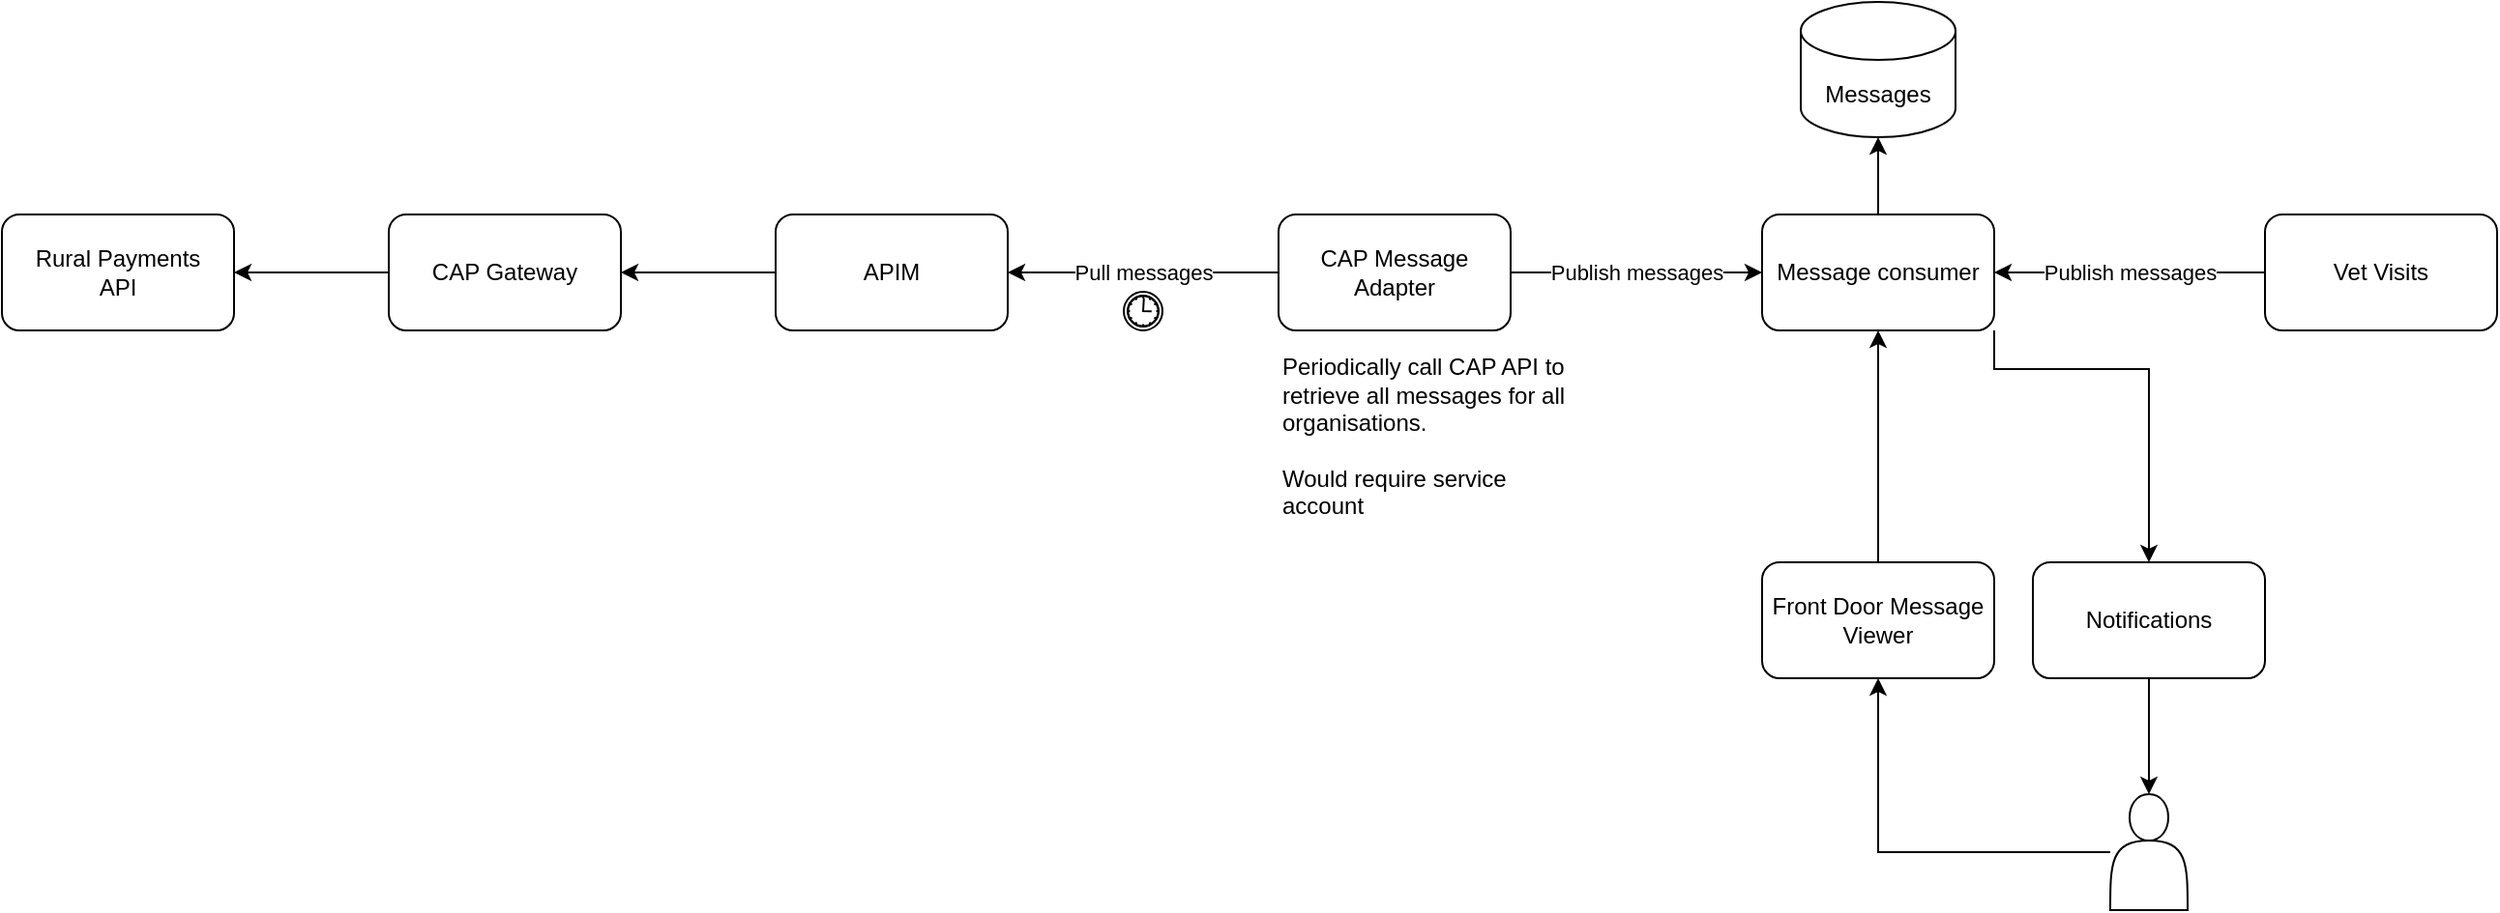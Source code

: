 <mxfile version="22.1.8" type="github">
  <diagram name="Page-1" id="dYXtfFwurcNwbzcMY37W">
    <mxGraphModel dx="2026" dy="1145" grid="1" gridSize="10" guides="1" tooltips="1" connect="1" arrows="1" fold="1" page="1" pageScale="1" pageWidth="850" pageHeight="1100" math="0" shadow="0">
      <root>
        <mxCell id="0" />
        <mxCell id="1" parent="0" />
        <mxCell id="0YbZIf-yBDhTOu-SZzjd-1" value="Rural Payments&lt;br&gt;API" style="rounded=1;whiteSpace=wrap;html=1;verticalAlign=middle;" vertex="1" parent="1">
          <mxGeometry x="160" y="160" width="120" height="60" as="geometry" />
        </mxCell>
        <mxCell id="0YbZIf-yBDhTOu-SZzjd-2" value="Messages" style="shape=cylinder3;whiteSpace=wrap;html=1;boundedLbl=1;backgroundOutline=1;size=15;" vertex="1" parent="1">
          <mxGeometry x="1090" y="50" width="80" height="70" as="geometry" />
        </mxCell>
        <mxCell id="0YbZIf-yBDhTOu-SZzjd-5" style="edgeStyle=orthogonalEdgeStyle;rounded=0;orthogonalLoop=1;jettySize=auto;html=1;entryX=1;entryY=0.5;entryDx=0;entryDy=0;" edge="1" parent="1" source="0YbZIf-yBDhTOu-SZzjd-4" target="0YbZIf-yBDhTOu-SZzjd-1">
          <mxGeometry relative="1" as="geometry" />
        </mxCell>
        <mxCell id="0YbZIf-yBDhTOu-SZzjd-4" value="CAP Gateway" style="rounded=1;whiteSpace=wrap;html=1;" vertex="1" parent="1">
          <mxGeometry x="360" y="160" width="120" height="60" as="geometry" />
        </mxCell>
        <mxCell id="0YbZIf-yBDhTOu-SZzjd-7" value="" style="edgeStyle=orthogonalEdgeStyle;rounded=0;orthogonalLoop=1;jettySize=auto;html=1;" edge="1" parent="1" source="0YbZIf-yBDhTOu-SZzjd-6" target="0YbZIf-yBDhTOu-SZzjd-4">
          <mxGeometry relative="1" as="geometry" />
        </mxCell>
        <mxCell id="0YbZIf-yBDhTOu-SZzjd-6" value="APIM" style="rounded=1;whiteSpace=wrap;html=1;" vertex="1" parent="1">
          <mxGeometry x="560" y="160" width="120" height="60" as="geometry" />
        </mxCell>
        <mxCell id="0YbZIf-yBDhTOu-SZzjd-9" value="Pull messages" style="edgeStyle=orthogonalEdgeStyle;rounded=0;orthogonalLoop=1;jettySize=auto;html=1;" edge="1" parent="1" source="0YbZIf-yBDhTOu-SZzjd-8" target="0YbZIf-yBDhTOu-SZzjd-6">
          <mxGeometry relative="1" as="geometry" />
        </mxCell>
        <mxCell id="0YbZIf-yBDhTOu-SZzjd-12" value="Publish messages" style="edgeStyle=orthogonalEdgeStyle;rounded=0;orthogonalLoop=1;jettySize=auto;html=1;" edge="1" parent="1" source="0YbZIf-yBDhTOu-SZzjd-8" target="0YbZIf-yBDhTOu-SZzjd-11">
          <mxGeometry relative="1" as="geometry" />
        </mxCell>
        <mxCell id="0YbZIf-yBDhTOu-SZzjd-8" value="CAP Message Adapter" style="rounded=1;whiteSpace=wrap;html=1;" vertex="1" parent="1">
          <mxGeometry x="820" y="160" width="120" height="60" as="geometry" />
        </mxCell>
        <mxCell id="0YbZIf-yBDhTOu-SZzjd-10" value="" style="points=[[0.145,0.145,0],[0.5,0,0],[0.855,0.145,0],[1,0.5,0],[0.855,0.855,0],[0.5,1,0],[0.145,0.855,0],[0,0.5,0]];shape=mxgraph.bpmn.event;html=1;verticalLabelPosition=bottom;labelBackgroundColor=#ffffff;verticalAlign=top;align=center;perimeter=ellipsePerimeter;outlineConnect=0;aspect=fixed;outline=catching;symbol=timer;" vertex="1" parent="1">
          <mxGeometry x="740" y="200" width="20" height="20" as="geometry" />
        </mxCell>
        <mxCell id="0YbZIf-yBDhTOu-SZzjd-14" value="" style="edgeStyle=orthogonalEdgeStyle;rounded=0;orthogonalLoop=1;jettySize=auto;html=1;" edge="1" parent="1" source="0YbZIf-yBDhTOu-SZzjd-13" target="0YbZIf-yBDhTOu-SZzjd-11">
          <mxGeometry relative="1" as="geometry" />
        </mxCell>
        <mxCell id="0YbZIf-yBDhTOu-SZzjd-23" style="edgeStyle=orthogonalEdgeStyle;rounded=0;orthogonalLoop=1;jettySize=auto;html=1;entryX=0.5;entryY=0;entryDx=0;entryDy=0;" edge="1" parent="1" source="0YbZIf-yBDhTOu-SZzjd-11" target="0YbZIf-yBDhTOu-SZzjd-22">
          <mxGeometry relative="1" as="geometry">
            <Array as="points">
              <mxPoint x="1190" y="240" />
              <mxPoint x="1270" y="240" />
            </Array>
          </mxGeometry>
        </mxCell>
        <mxCell id="0YbZIf-yBDhTOu-SZzjd-11" value="Message consumer" style="rounded=1;whiteSpace=wrap;html=1;" vertex="1" parent="1">
          <mxGeometry x="1070" y="160" width="120" height="60" as="geometry" />
        </mxCell>
        <mxCell id="0YbZIf-yBDhTOu-SZzjd-13" value="Front Door Message Viewer" style="rounded=1;whiteSpace=wrap;html=1;fontStyle=0" vertex="1" parent="1">
          <mxGeometry x="1070" y="340" width="120" height="60" as="geometry" />
        </mxCell>
        <mxCell id="0YbZIf-yBDhTOu-SZzjd-16" value="Publish messages" style="edgeStyle=orthogonalEdgeStyle;rounded=0;orthogonalLoop=1;jettySize=auto;html=1;" edge="1" parent="1" source="0YbZIf-yBDhTOu-SZzjd-15" target="0YbZIf-yBDhTOu-SZzjd-11">
          <mxGeometry relative="1" as="geometry" />
        </mxCell>
        <mxCell id="0YbZIf-yBDhTOu-SZzjd-15" value="Vet Visits" style="rounded=1;whiteSpace=wrap;html=1;" vertex="1" parent="1">
          <mxGeometry x="1330" y="160" width="120" height="60" as="geometry" />
        </mxCell>
        <mxCell id="0YbZIf-yBDhTOu-SZzjd-19" style="edgeStyle=orthogonalEdgeStyle;rounded=0;orthogonalLoop=1;jettySize=auto;html=1;entryX=0.5;entryY=1;entryDx=0;entryDy=0;entryPerimeter=0;" edge="1" parent="1" source="0YbZIf-yBDhTOu-SZzjd-11" target="0YbZIf-yBDhTOu-SZzjd-2">
          <mxGeometry relative="1" as="geometry" />
        </mxCell>
        <mxCell id="0YbZIf-yBDhTOu-SZzjd-26" value="" style="edgeStyle=orthogonalEdgeStyle;rounded=0;orthogonalLoop=1;jettySize=auto;html=1;" edge="1" parent="1" source="0YbZIf-yBDhTOu-SZzjd-22" target="0YbZIf-yBDhTOu-SZzjd-25">
          <mxGeometry relative="1" as="geometry" />
        </mxCell>
        <mxCell id="0YbZIf-yBDhTOu-SZzjd-22" value="Notifications" style="rounded=1;whiteSpace=wrap;html=1;" vertex="1" parent="1">
          <mxGeometry x="1210" y="340" width="120" height="60" as="geometry" />
        </mxCell>
        <mxCell id="0YbZIf-yBDhTOu-SZzjd-27" style="edgeStyle=orthogonalEdgeStyle;rounded=0;orthogonalLoop=1;jettySize=auto;html=1;entryX=0.5;entryY=1;entryDx=0;entryDy=0;" edge="1" parent="1" source="0YbZIf-yBDhTOu-SZzjd-25" target="0YbZIf-yBDhTOu-SZzjd-13">
          <mxGeometry relative="1" as="geometry" />
        </mxCell>
        <mxCell id="0YbZIf-yBDhTOu-SZzjd-25" value="" style="shape=actor;whiteSpace=wrap;html=1;" vertex="1" parent="1">
          <mxGeometry x="1250" y="460" width="40" height="60" as="geometry" />
        </mxCell>
        <mxCell id="0YbZIf-yBDhTOu-SZzjd-29" value="Periodically call CAP API to retrieve all messages for all organisations.&lt;br&gt;&lt;br&gt;Would require service account" style="text;html=1;strokeColor=none;fillColor=none;align=left;verticalAlign=middle;whiteSpace=wrap;rounded=0;" vertex="1" parent="1">
          <mxGeometry x="820" y="260" width="160" height="30" as="geometry" />
        </mxCell>
      </root>
    </mxGraphModel>
  </diagram>
</mxfile>
